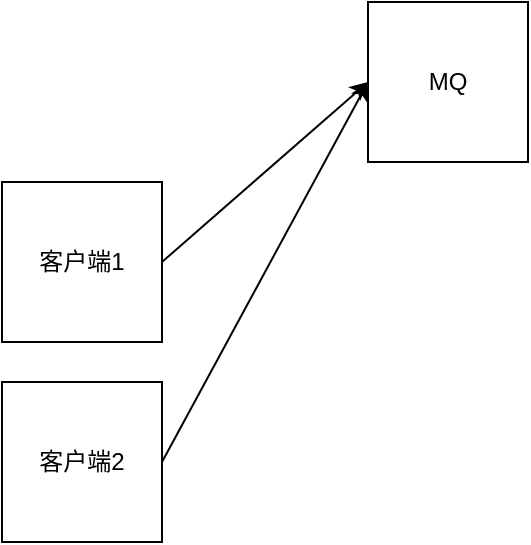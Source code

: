 <mxfile version="12.1.1" type="github" pages="1">
  <diagram id="1FVQq0Af1aml-lLzA4yS" name="第 1 页">
    <mxGraphModel dx="1662" dy="762" grid="1" gridSize="10" guides="1" tooltips="1" connect="1" arrows="1" fold="1" page="1" pageScale="1" pageWidth="827" pageHeight="1169" math="0" shadow="0">
      <root>
        <mxCell id="0"/>
        <mxCell id="1" parent="0"/>
        <mxCell id="WTElzL4Cc3IyA09FZ4qH-5" style="rounded=0;orthogonalLoop=1;jettySize=auto;html=1;exitX=1;exitY=0.5;exitDx=0;exitDy=0;entryX=0;entryY=0.5;entryDx=0;entryDy=0;" edge="1" parent="1" source="WTElzL4Cc3IyA09FZ4qH-1" target="WTElzL4Cc3IyA09FZ4qH-4">
          <mxGeometry relative="1" as="geometry"/>
        </mxCell>
        <mxCell id="WTElzL4Cc3IyA09FZ4qH-1" value="客户端1" style="whiteSpace=wrap;html=1;aspect=fixed;" vertex="1" parent="1">
          <mxGeometry x="190" y="210" width="80" height="80" as="geometry"/>
        </mxCell>
        <mxCell id="WTElzL4Cc3IyA09FZ4qH-6" style="edgeStyle=none;rounded=0;orthogonalLoop=1;jettySize=auto;html=1;exitX=1;exitY=0.5;exitDx=0;exitDy=0;entryX=0;entryY=0.5;entryDx=0;entryDy=0;" edge="1" parent="1" source="WTElzL4Cc3IyA09FZ4qH-3" target="WTElzL4Cc3IyA09FZ4qH-4">
          <mxGeometry relative="1" as="geometry"/>
        </mxCell>
        <mxCell id="WTElzL4Cc3IyA09FZ4qH-3" value="客户端2" style="whiteSpace=wrap;html=1;aspect=fixed;" vertex="1" parent="1">
          <mxGeometry x="190" y="310" width="80" height="80" as="geometry"/>
        </mxCell>
        <mxCell id="WTElzL4Cc3IyA09FZ4qH-4" value="MQ" style="whiteSpace=wrap;html=1;aspect=fixed;" vertex="1" parent="1">
          <mxGeometry x="373" y="120" width="80" height="80" as="geometry"/>
        </mxCell>
      </root>
    </mxGraphModel>
  </diagram>
</mxfile>
